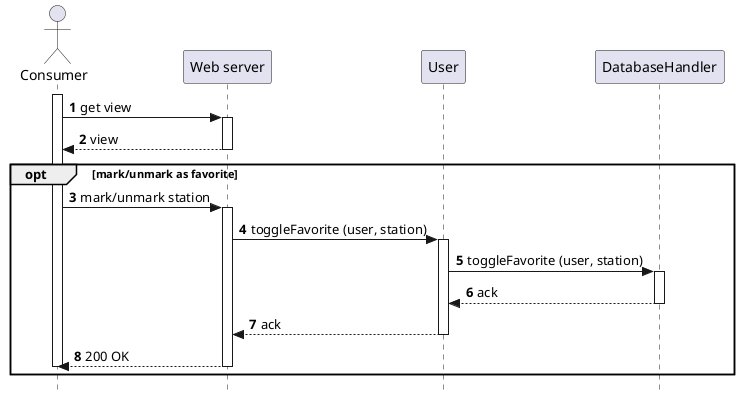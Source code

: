 @startuml

skinparam style strictuml
autonumber

actor Consumer as consumer
participant "Web server" as web
participant User as user
participant DatabaseHandler as db

activate consumer
consumer -> web : get view
activate web
web --> consumer : view
deactivate web

opt mark/unmark as favorite
    consumer -> web : mark/unmark station
    activate web
    web -> user : toggleFavorite (user, station)
    activate user
    user -> db : toggleFavorite (user, station)
    activate db
    db --> user : ack
    deactivate db
    user --> web : ack
    deactivate user
    web --> consumer : 200 OK
    deactivate web
    deactivate consumer
end

@enduml
